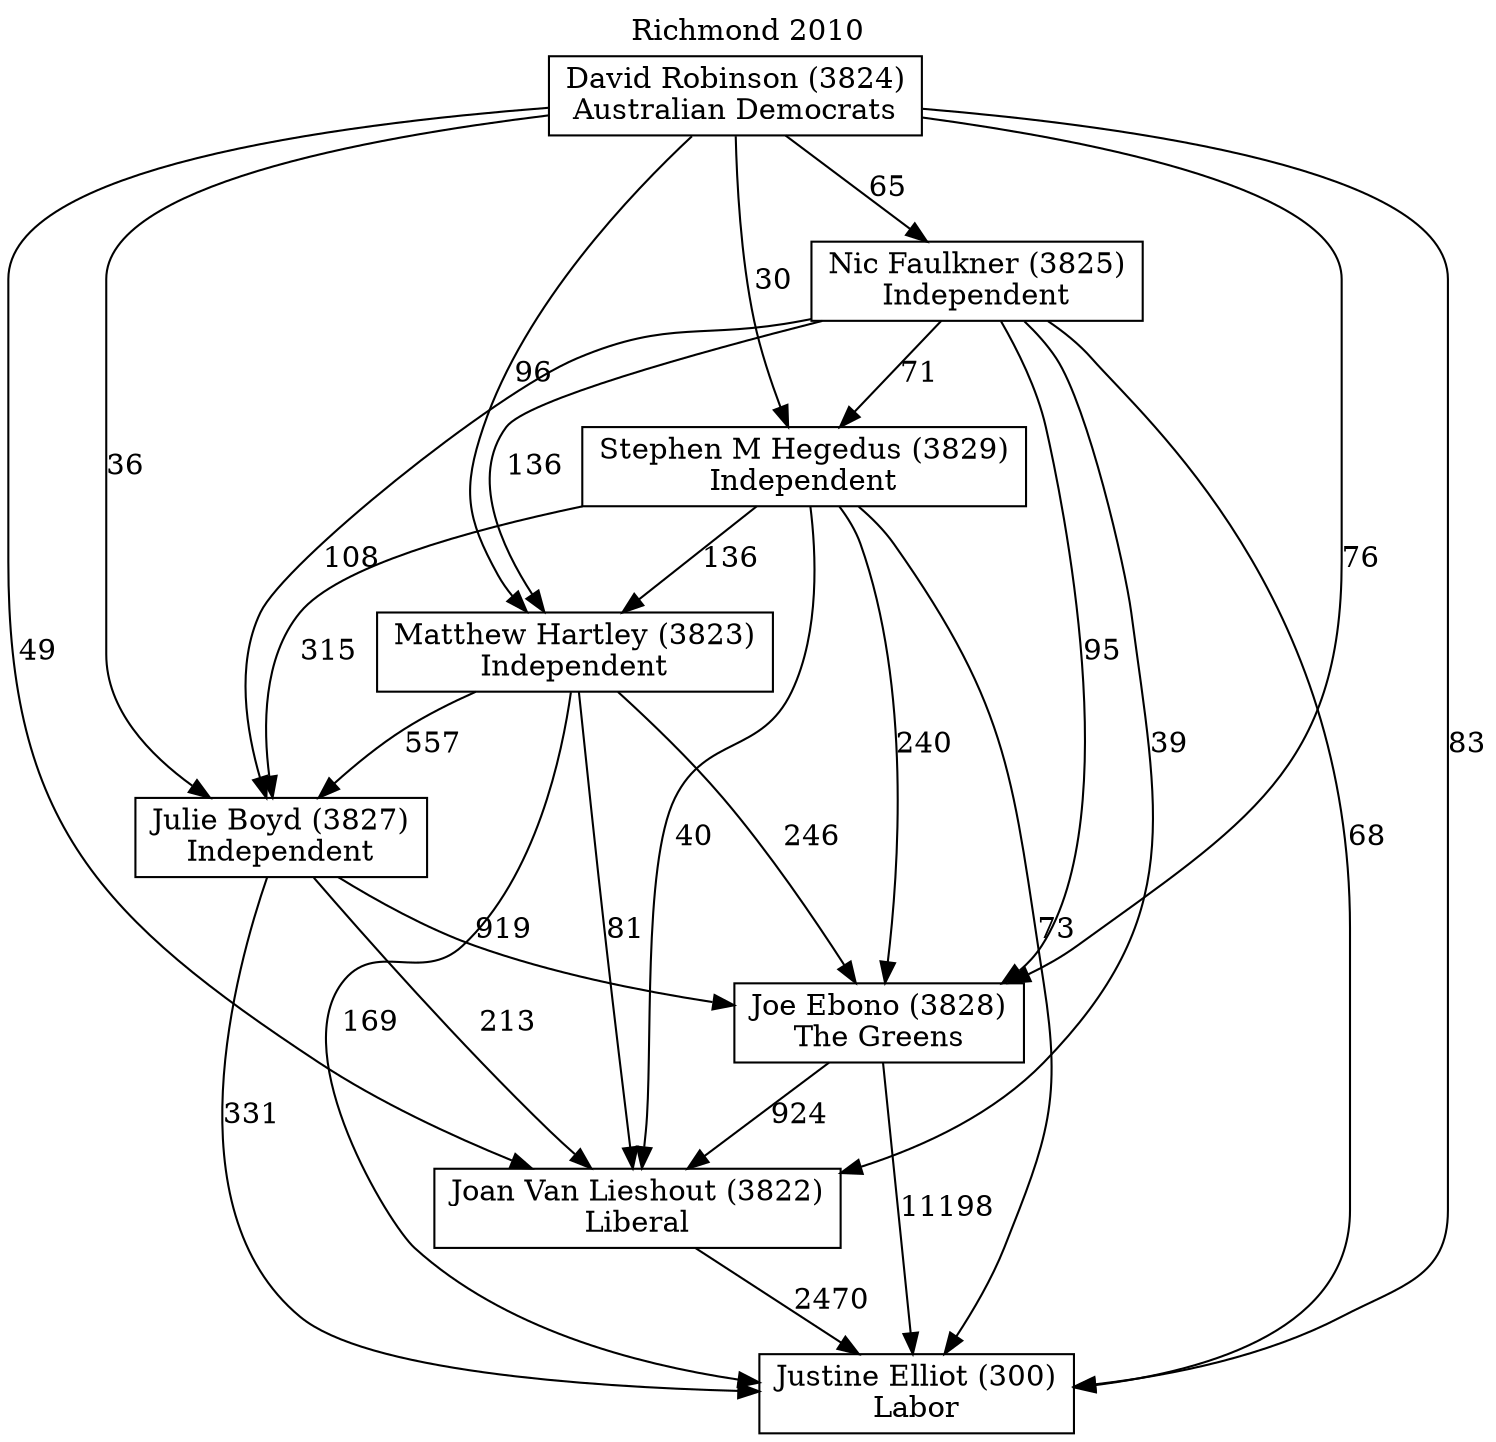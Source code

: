 // House preference flow
digraph "Justine Elliot (300)_Richmond_2010" {
	graph [label="Richmond 2010" labelloc=t mclimit=10]
	node [shape=box]
	"Justine Elliot (300)" [label="Justine Elliot (300)
Labor"]
	"Joan Van Lieshout (3822)" [label="Joan Van Lieshout (3822)
Liberal"]
	"Joe Ebono (3828)" [label="Joe Ebono (3828)
The Greens"]
	"Julie Boyd (3827)" [label="Julie Boyd (3827)
Independent"]
	"Matthew Hartley (3823)" [label="Matthew Hartley (3823)
Independent"]
	"Stephen M Hegedus (3829)" [label="Stephen M Hegedus (3829)
Independent"]
	"Nic Faulkner (3825)" [label="Nic Faulkner (3825)
Independent"]
	"David Robinson (3824)" [label="David Robinson (3824)
Australian Democrats"]
	"Joan Van Lieshout (3822)" -> "Justine Elliot (300)" [label=2470]
	"Joe Ebono (3828)" -> "Joan Van Lieshout (3822)" [label=924]
	"Julie Boyd (3827)" -> "Joe Ebono (3828)" [label=919]
	"Matthew Hartley (3823)" -> "Julie Boyd (3827)" [label=557]
	"Stephen M Hegedus (3829)" -> "Matthew Hartley (3823)" [label=136]
	"Nic Faulkner (3825)" -> "Stephen M Hegedus (3829)" [label=71]
	"David Robinson (3824)" -> "Nic Faulkner (3825)" [label=65]
	"Joe Ebono (3828)" -> "Justine Elliot (300)" [label=11198]
	"Julie Boyd (3827)" -> "Justine Elliot (300)" [label=331]
	"Matthew Hartley (3823)" -> "Justine Elliot (300)" [label=169]
	"Stephen M Hegedus (3829)" -> "Justine Elliot (300)" [label=73]
	"Nic Faulkner (3825)" -> "Justine Elliot (300)" [label=68]
	"David Robinson (3824)" -> "Justine Elliot (300)" [label=83]
	"David Robinson (3824)" -> "Stephen M Hegedus (3829)" [label=30]
	"Nic Faulkner (3825)" -> "Matthew Hartley (3823)" [label=136]
	"David Robinson (3824)" -> "Matthew Hartley (3823)" [label=96]
	"Stephen M Hegedus (3829)" -> "Julie Boyd (3827)" [label=315]
	"Nic Faulkner (3825)" -> "Julie Boyd (3827)" [label=108]
	"David Robinson (3824)" -> "Julie Boyd (3827)" [label=36]
	"Matthew Hartley (3823)" -> "Joe Ebono (3828)" [label=246]
	"Stephen M Hegedus (3829)" -> "Joe Ebono (3828)" [label=240]
	"Nic Faulkner (3825)" -> "Joe Ebono (3828)" [label=95]
	"David Robinson (3824)" -> "Joe Ebono (3828)" [label=76]
	"Julie Boyd (3827)" -> "Joan Van Lieshout (3822)" [label=213]
	"Matthew Hartley (3823)" -> "Joan Van Lieshout (3822)" [label=81]
	"Stephen M Hegedus (3829)" -> "Joan Van Lieshout (3822)" [label=40]
	"Nic Faulkner (3825)" -> "Joan Van Lieshout (3822)" [label=39]
	"David Robinson (3824)" -> "Joan Van Lieshout (3822)" [label=49]
}
